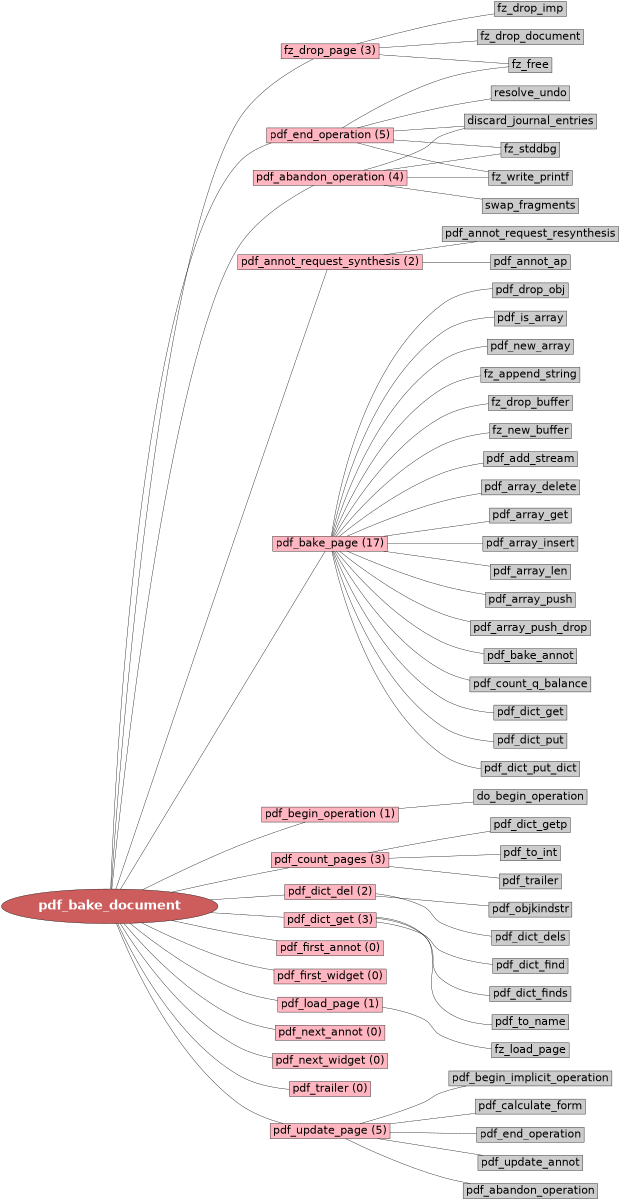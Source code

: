 graph mupdf_call_graph_neato {
  layout = dot;
  rankdir = LR;          // left→right flow
  splines = true;        // curved edges
  nodesep  = 0.5;        // tighten node spacing
  ranksep  = 0.75;
  dpi      = 300;
  size     = "8,8!";

  node [
    shape    = box
    fontname = "Helvetica"
    fontsize = 30
    style    = filled
  ];

  "pdf_bake_document" [
    shape=ellipse,
    fillcolor=indianred,
    fontsize=35,
    margin="0.2,0.2",
    fontname="Helvetica-Bold",
    fontcolor=white,
    orientation=180
  ];

  /* Level-1 nodes */
  "fz_drop_page (3)"                      [fillcolor=lightpink];
  "pdf_abandon_operation (4)"             [fillcolor=lightpink];
  "pdf_annot_request_synthesis (2)"       [fillcolor=lightpink];
  "pdf_bake_page (17)"                    [fillcolor=lightpink];
  "pdf_begin_operation (1)"               [fillcolor=lightpink];
  "pdf_count_pages (3)"                   [fillcolor=lightpink];
  "pdf_dict_del (2)"                      [fillcolor=lightpink];
  "pdf_dict_get (3)"                      [fillcolor=lightpink];
  "pdf_end_operation (5)"                 [fillcolor=lightpink];
  "pdf_first_annot (0)"                   [fillcolor=lightpink];
  "pdf_first_widget (0)"                  [fillcolor=lightpink];
  "pdf_load_page (1)"                     [fillcolor=lightpink];
  "pdf_next_annot (0)"                    [fillcolor=lightpink];
  "pdf_next_widget (0)"                   [fillcolor=lightpink];
  "pdf_trailer (0)"                       [fillcolor=lightpink];
  "pdf_update_page (5)"                   [fillcolor=lightpink];

  /* Level-2 nodes */
  "fz_drop_document"                      [fillcolor=grey80];
  "fz_drop_imp"                           [fillcolor=grey80];
  "fz_free"                               [fillcolor=grey80];
  "discard_journal_entries"               [fillcolor=grey80];
  "fz_stddbg"                             [fillcolor=grey80];
  "fz_write_printf"                       [fillcolor=grey80];
  "swap_fragments"                        [fillcolor=grey80];
  "pdf_annot_ap"                          [fillcolor=grey80];
  "pdf_annot_request_resynthesis"         [fillcolor=grey80];
  "fz_append_string"                      [fillcolor=grey80];
  "fz_drop_buffer"                        [fillcolor=grey80];
  "fz_new_buffer"                         [fillcolor=grey80];
  "pdf_add_stream"                        [fillcolor=grey80];
  "pdf_array_delete"                      [fillcolor=grey80];
  "pdf_array_get"                         [fillcolor=grey80];
  "pdf_array_insert"                      [fillcolor=grey80];
  "pdf_array_len"                         [fillcolor=grey80];
  "pdf_array_push"                        [fillcolor=grey80];
  "pdf_array_push_drop"                   [fillcolor=grey80];
  "pdf_bake_annot"                        [fillcolor=grey80];
  "pdf_count_q_balance"                   [fillcolor=grey80];
  "pdf_dict_get"                          [fillcolor=grey80];
  "pdf_dict_put"                          [fillcolor=grey80];
  "pdf_dict_put_dict"                     [fillcolor=grey80];
  "pdf_drop_obj"                          [fillcolor=grey80];
  "pdf_is_array"                          [fillcolor=grey80];
  "pdf_new_array"                         [fillcolor=grey80];
  "do_begin_operation"                    [fillcolor=grey80];
  "pdf_dict_getp"                         [fillcolor=grey80];
  "pdf_to_int"                            [fillcolor=grey80];
  "pdf_trailer"                           [fillcolor=grey80];
  "pdf_dict_dels"                         [fillcolor=grey80];
  "pdf_objkindstr"                        [fillcolor=grey80];
  "pdf_dict_find"                         [fillcolor=grey80];
  "pdf_dict_finds"                        [fillcolor=grey80];
  "pdf_to_name"                           [fillcolor=grey80];
  "resolve_undo"                          [fillcolor=grey80];
  "fz_load_page"                          [fillcolor=grey80];
  "pdf_abandon_operation"                 [fillcolor=grey80];
  "pdf_begin_implicit_operation"          [fillcolor=grey80];
  "pdf_calculate_form"                    [fillcolor=grey80];
  "pdf_end_operation"                     [fillcolor=grey80];
  "pdf_update_annot"                      [fillcolor=grey80];

  /* ─── Edges ─── */

  /* Root → Level-1 */
  "pdf_bake_document" -- "fz_drop_page (3)";
  "pdf_bake_document" -- "pdf_abandon_operation (4)";
  "pdf_bake_document" -- "pdf_annot_request_synthesis (2)";
  "pdf_bake_document" -- "pdf_bake_page (17)";
  "pdf_bake_document" -- "pdf_begin_operation (1)";
  "pdf_bake_document" -- "pdf_count_pages (3)";
  "pdf_bake_document" -- "pdf_dict_del (2)";
  "pdf_bake_document" -- "pdf_dict_get (3)";
  "pdf_bake_document" -- "pdf_end_operation (5)";
  "pdf_bake_document" -- "pdf_first_annot (0)";
  "pdf_bake_document" -- "pdf_first_widget (0)";
  "pdf_bake_document" -- "pdf_load_page (1)";
  "pdf_bake_document" -- "pdf_next_annot (0)";
  "pdf_bake_document" -- "pdf_next_widget (0)";
  "pdf_bake_document" -- "pdf_trailer (0)";
  "pdf_bake_document" -- "pdf_update_page (5)";

  /* Level-1 → Level-2 */
  "fz_drop_page (3)" -- "fz_drop_document";
  "fz_drop_page (3)" -- "fz_drop_imp";
  "fz_drop_page (3)" -- "fz_free";

  "pdf_abandon_operation (4)" -- "discard_journal_entries";
  "pdf_abandon_operation (4)" -- "fz_stddbg";
  "pdf_abandon_operation (4)" -- "fz_write_printf";
  "pdf_abandon_operation (4)" -- "swap_fragments";

  "pdf_annot_request_synthesis (2)" -- "pdf_annot_ap";
  "pdf_annot_request_synthesis (2)" -- "pdf_annot_request_resynthesis";

  "pdf_bake_page (17)" -- "fz_append_string";
  "pdf_bake_page (17)" -- "fz_drop_buffer";
  "pdf_bake_page (17)" -- "fz_new_buffer";
  "pdf_bake_page (17)" -- "pdf_add_stream";
  "pdf_bake_page (17)" -- "pdf_array_delete";
  "pdf_bake_page (17)" -- "pdf_array_get";
  "pdf_bake_page (17)" -- "pdf_array_insert";
  "pdf_bake_page (17)" -- "pdf_array_len";
  "pdf_bake_page (17)" -- "pdf_array_push";
  "pdf_bake_page (17)" -- "pdf_array_push_drop";
  "pdf_bake_page (17)" -- "pdf_bake_annot";
  "pdf_bake_page (17)" -- "pdf_count_q_balance";
  "pdf_bake_page (17)" -- "pdf_dict_get";
  "pdf_bake_page (17)" -- "pdf_dict_put";
  "pdf_bake_page (17)" -- "pdf_dict_put_dict";
  "pdf_bake_page (17)" -- "pdf_drop_obj";
  "pdf_bake_page (17)" -- "pdf_is_array";
  "pdf_bake_page (17)" -- "pdf_new_array";

  "pdf_begin_operation (1)" -- "do_begin_operation";

  "pdf_count_pages (3)" -- "pdf_dict_getp";
  "pdf_count_pages (3)" -- "pdf_to_int";
  "pdf_count_pages (3)" -- "pdf_trailer";

  "pdf_dict_del (2)" -- "pdf_dict_dels";
  "pdf_dict_del (2)" -- "pdf_objkindstr";

  "pdf_dict_get (3)" -- "pdf_dict_find";
  "pdf_dict_get (3)" -- "pdf_dict_finds";
  "pdf_dict_get (3)" -- "pdf_to_name";

  "pdf_end_operation (5)" -- "discard_journal_entries";
  "pdf_end_operation (5)" -- "fz_free";
  "pdf_end_operation (5)" -- "fz_stddbg";
  "pdf_end_operation (5)" -- "fz_write_printf";
  "pdf_end_operation (5)" -- "resolve_undo";

  "pdf_load_page (1)" -- "fz_load_page";

  "pdf_update_page (5)" -- "pdf_abandon_operation";
  "pdf_update_page (5)" -- "pdf_begin_implicit_operation";
  "pdf_update_page (5)" -- "pdf_calculate_form";
  "pdf_update_page (5)" -- "pdf_end_operation";
  "pdf_update_page (5)" -- "pdf_update_annot";
}
